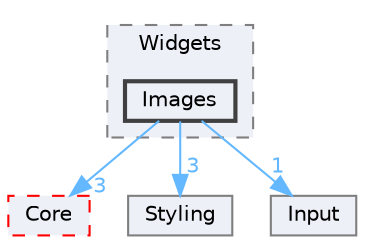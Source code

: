 digraph "Images"
{
 // INTERACTIVE_SVG=YES
 // LATEX_PDF_SIZE
  bgcolor="transparent";
  edge [fontname=Helvetica,fontsize=10,labelfontname=Helvetica,labelfontsize=10];
  node [fontname=Helvetica,fontsize=10,shape=box,height=0.2,width=0.4];
  compound=true
  subgraph clusterdir_e7d20d9ce38b6dd031a5aa9f51470c23 {
    graph [ bgcolor="#edf0f7", pencolor="grey50", label="Widgets", fontname=Helvetica,fontsize=10 style="filled,dashed", URL="dir_e7d20d9ce38b6dd031a5aa9f51470c23.html",tooltip=""]
  dir_3b3e88dadde44ed4f0b83701bf805283 [label="Images", fillcolor="#edf0f7", color="grey25", style="filled,bold", URL="dir_3b3e88dadde44ed4f0b83701bf805283.html",tooltip=""];
  }
  dir_0e6cddcc9caa1238c7f3774224afaa45 [label="Core", fillcolor="#edf0f7", color="red", style="filled,dashed", URL="dir_0e6cddcc9caa1238c7f3774224afaa45.html",tooltip=""];
  dir_6331a9421f1e8db8392ab349be8aa572 [label="Styling", fillcolor="#edf0f7", color="grey50", style="filled", URL="dir_6331a9421f1e8db8392ab349be8aa572.html",tooltip=""];
  dir_d3d9e9dde9f93e66ba0f7c6ced170280 [label="Input", fillcolor="#edf0f7", color="grey50", style="filled", URL="dir_d3d9e9dde9f93e66ba0f7c6ced170280.html",tooltip=""];
  dir_3b3e88dadde44ed4f0b83701bf805283->dir_0e6cddcc9caa1238c7f3774224afaa45 [headlabel="3", labeldistance=1.5 headhref="dir_000479_000266.html" href="dir_000479_000266.html" color="steelblue1" fontcolor="steelblue1"];
  dir_3b3e88dadde44ed4f0b83701bf805283->dir_6331a9421f1e8db8392ab349be8aa572 [headlabel="3", labeldistance=1.5 headhref="dir_000479_001145.html" href="dir_000479_001145.html" color="steelblue1" fontcolor="steelblue1"];
  dir_3b3e88dadde44ed4f0b83701bf805283->dir_d3d9e9dde9f93e66ba0f7c6ced170280 [headlabel="1", labeldistance=1.5 headhref="dir_000479_000492.html" href="dir_000479_000492.html" color="steelblue1" fontcolor="steelblue1"];
}
